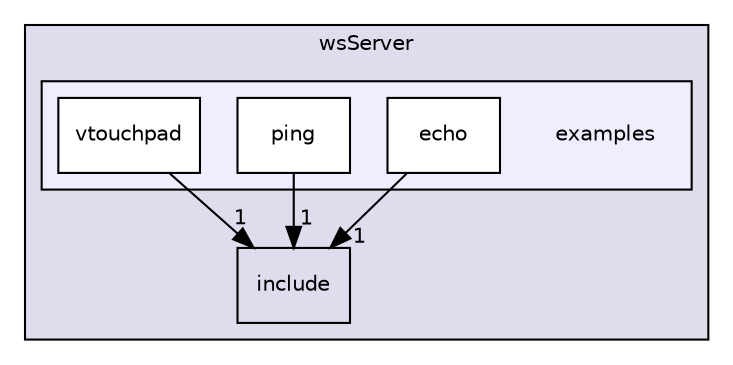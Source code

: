 digraph "lib/wsServer/examples" {
  compound=true
  node [ fontsize="10", fontname="Helvetica"];
  edge [ labelfontsize="10", labelfontname="Helvetica"];
  subgraph clusterdir_1307711b428f7fec1457907a4e35c099 {
    graph [ bgcolor="#ddddee", pencolor="black", label="wsServer" fontname="Helvetica", fontsize="10", URL="dir_1307711b428f7fec1457907a4e35c099.html"]
  dir_fa9307ea9689b9d9a6a5048837f9fbd4 [shape=box label="include" URL="dir_fa9307ea9689b9d9a6a5048837f9fbd4.html"];
  subgraph clusterdir_e2a16d0e2e47a011f922e352084769ba {
    graph [ bgcolor="#eeeeff", pencolor="black", label="" URL="dir_e2a16d0e2e47a011f922e352084769ba.html"];
    dir_e2a16d0e2e47a011f922e352084769ba [shape=plaintext label="examples"];
  dir_752583b93a6fade7d1af13eb96016e93 [shape=box label="echo" fillcolor="white" style="filled" URL="dir_752583b93a6fade7d1af13eb96016e93.html"];
  dir_46d1a8fa750dfe0b7bf2a9c1ce7c8336 [shape=box label="ping" fillcolor="white" style="filled" URL="dir_46d1a8fa750dfe0b7bf2a9c1ce7c8336.html"];
  dir_fd91caa8c8285091cb908c7a9f6e6699 [shape=box label="vtouchpad" fillcolor="white" style="filled" URL="dir_fd91caa8c8285091cb908c7a9f6e6699.html"];
  }
  }
  dir_fd91caa8c8285091cb908c7a9f6e6699->dir_fa9307ea9689b9d9a6a5048837f9fbd4 [headlabel="1", labeldistance=1.5 headhref="dir_000007_000010.html"];
  dir_752583b93a6fade7d1af13eb96016e93->dir_fa9307ea9689b9d9a6a5048837f9fbd4 [headlabel="1", labeldistance=1.5 headhref="dir_000005_000010.html"];
  dir_46d1a8fa750dfe0b7bf2a9c1ce7c8336->dir_fa9307ea9689b9d9a6a5048837f9fbd4 [headlabel="1", labeldistance=1.5 headhref="dir_000006_000010.html"];
}
